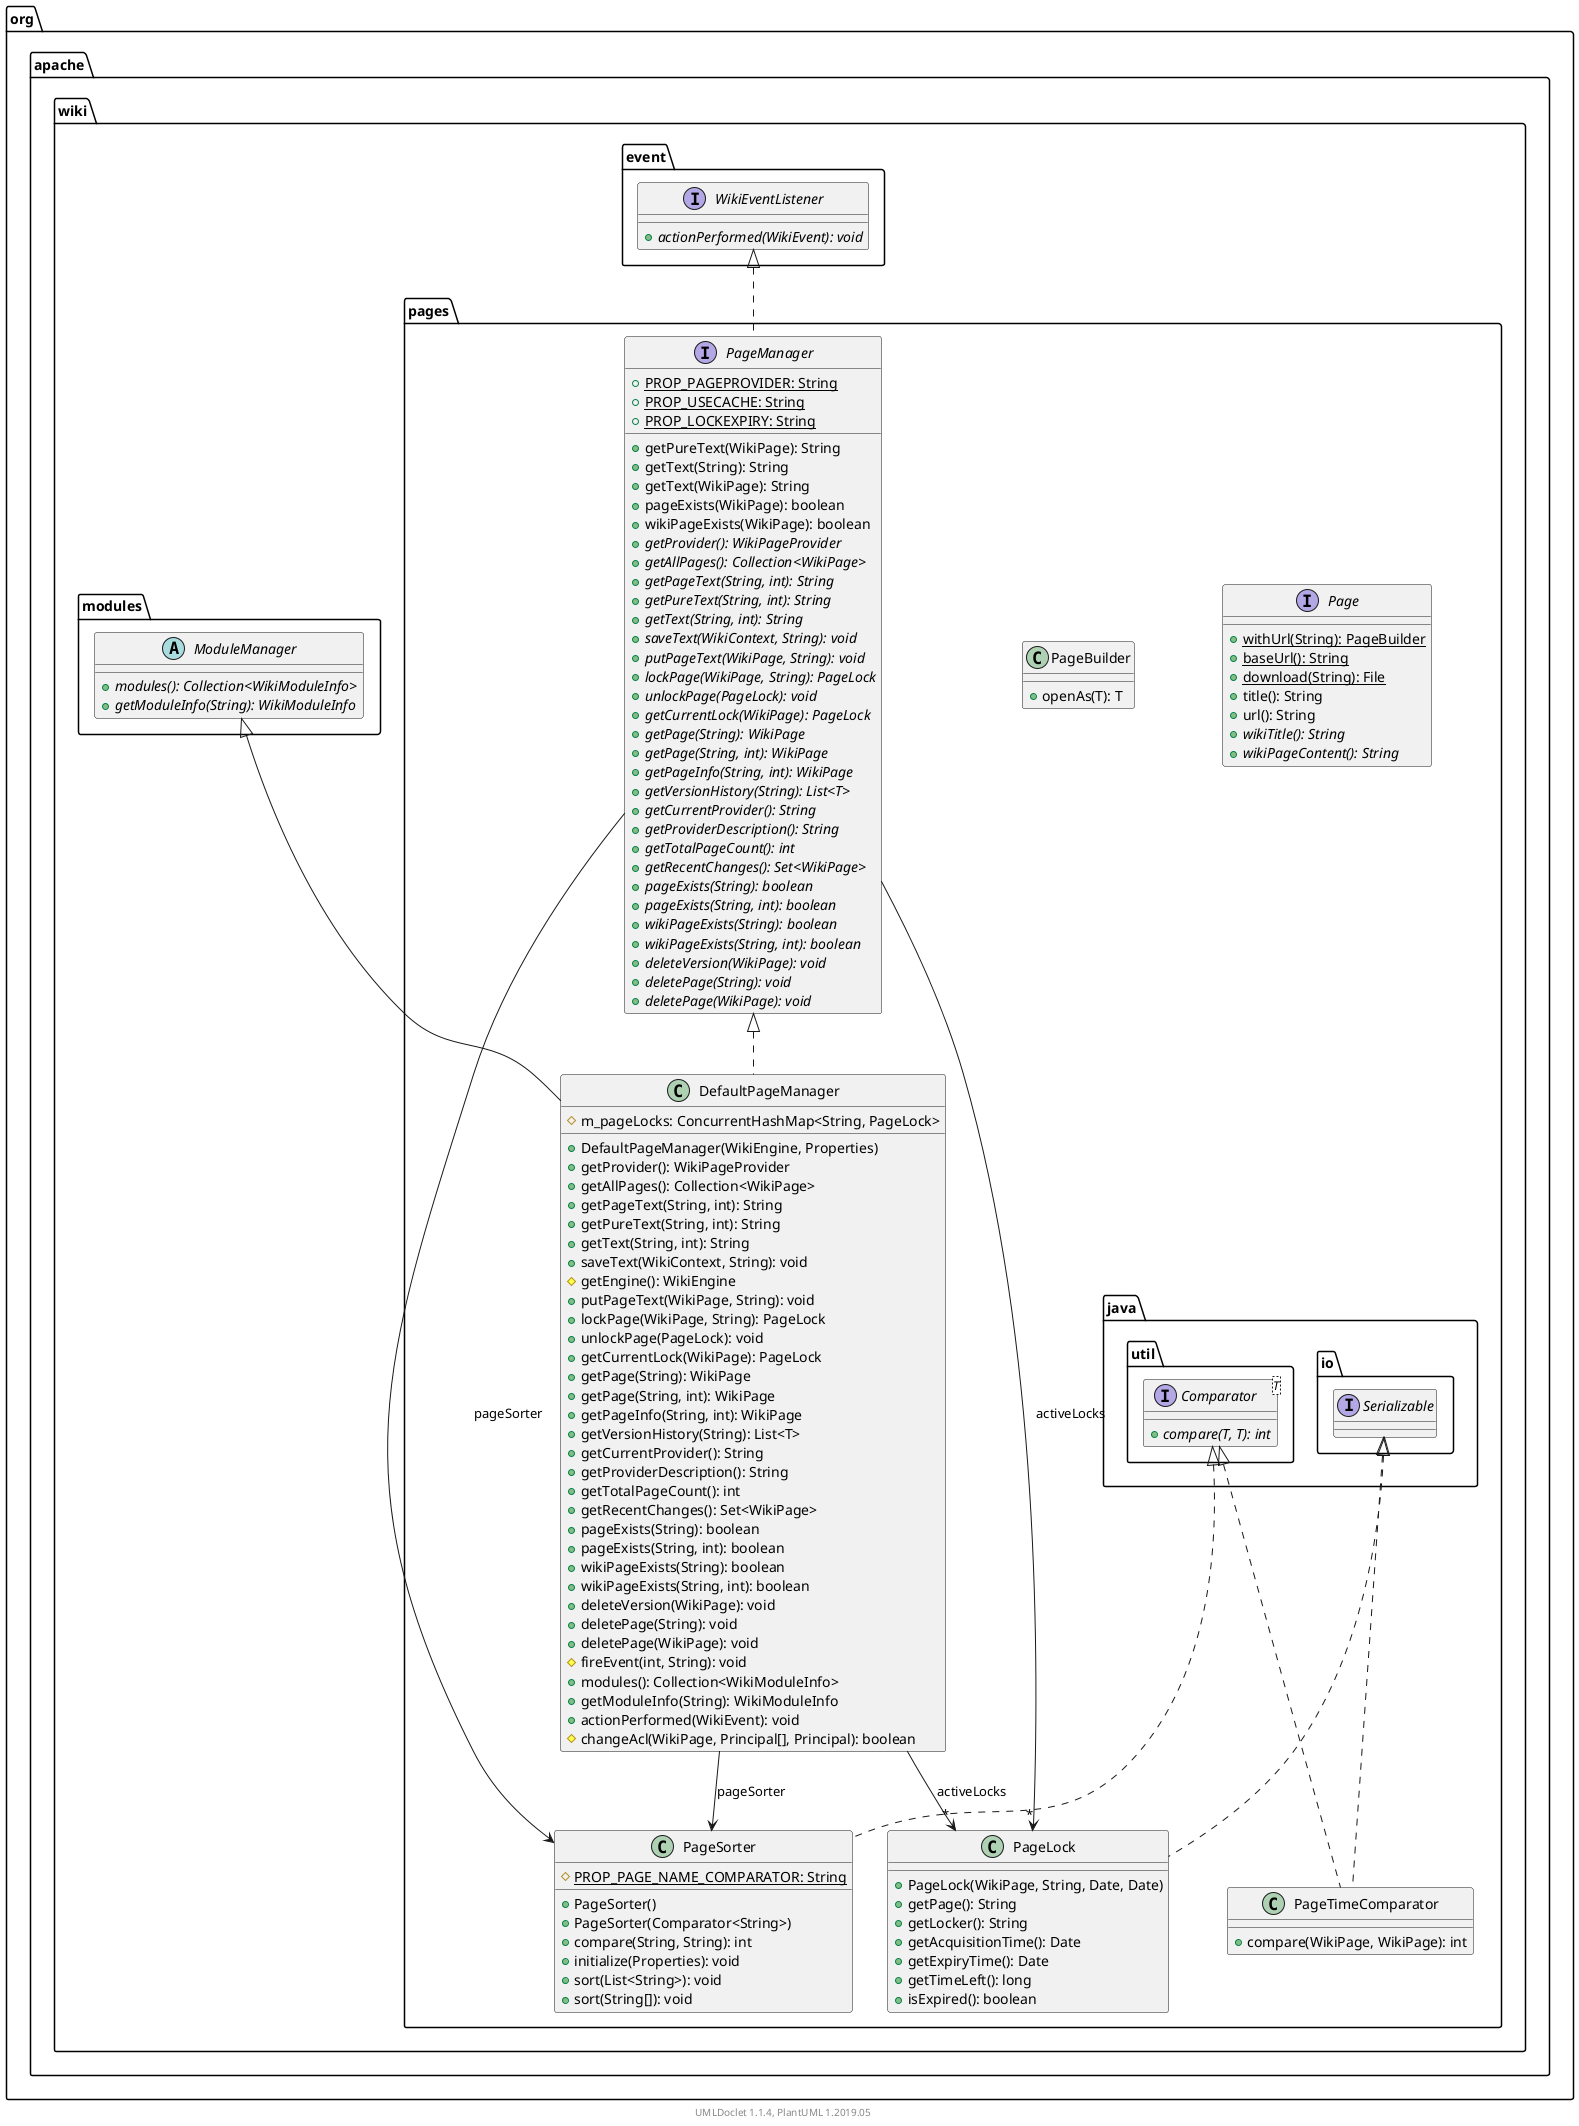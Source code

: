 @startuml

    namespace org.apache.wiki.pages {

        interface Page [[Page.html]] {
            {static} +withUrl(String): PageBuilder
            {static} +baseUrl(): String
            {static} +download(String): File
            +title(): String
            +url(): String
            {abstract} +wikiTitle(): String
            {abstract} +wikiPageContent(): String
        }

        class PageBuilder [[PageBuilder.html]] {
            +openAs(T): T
        }

        class PageSorter [[PageSorter.html]] {
            {static} #PROP_PAGE_NAME_COMPARATOR: String
            +PageSorter()
            +PageSorter(Comparator<String>)
            +compare(String, String): int
            +initialize(Properties): void
            +sort(List<String>): void
            +sort(String[]): void
        }

        interface PageManager [[PageManager.html]] {
            {static} +PROP_PAGEPROVIDER: String
            {static} +PROP_USECACHE: String
            {static} +PROP_LOCKEXPIRY: String
            +getPureText(WikiPage): String
            +getText(String): String
            +getText(WikiPage): String
            +pageExists(WikiPage): boolean
            +wikiPageExists(WikiPage): boolean
            {abstract} +getProvider(): WikiPageProvider
            {abstract} +getAllPages(): Collection<WikiPage>
            {abstract} +getPageText(String, int): String
            {abstract} +getPureText(String, int): String
            {abstract} +getText(String, int): String
            {abstract} +saveText(WikiContext, String): void
            {abstract} +putPageText(WikiPage, String): void
            {abstract} +lockPage(WikiPage, String): PageLock
            {abstract} +unlockPage(PageLock): void
            {abstract} +getCurrentLock(WikiPage): PageLock
            {abstract} +getPage(String): WikiPage
            {abstract} +getPage(String, int): WikiPage
            {abstract} +getPageInfo(String, int): WikiPage
            {abstract} +getVersionHistory(String): List<T>
            {abstract} +getCurrentProvider(): String
            {abstract} +getProviderDescription(): String
            {abstract} +getTotalPageCount(): int
            {abstract} +getRecentChanges(): Set<WikiPage>
            {abstract} +pageExists(String): boolean
            {abstract} +pageExists(String, int): boolean
            {abstract} +wikiPageExists(String): boolean
            {abstract} +wikiPageExists(String, int): boolean
            {abstract} +deleteVersion(WikiPage): void
            {abstract} +deletePage(String): void
            {abstract} +deletePage(WikiPage): void
        }

        class PageLock [[PageLock.html]] {
            +PageLock(WikiPage, String, Date, Date)
            +getPage(): String
            +getLocker(): String
            +getAcquisitionTime(): Date
            +getExpiryTime(): Date
            +getTimeLeft(): long
            +isExpired(): boolean
        }

        class DefaultPageManager [[DefaultPageManager.html]] {
            #m_pageLocks: ConcurrentHashMap<String, PageLock>
            +DefaultPageManager(WikiEngine, Properties)
            +getProvider(): WikiPageProvider
            +getAllPages(): Collection<WikiPage>
            +getPageText(String, int): String
            +getPureText(String, int): String
            +getText(String, int): String
            +saveText(WikiContext, String): void
            #getEngine(): WikiEngine
            +putPageText(WikiPage, String): void
            +lockPage(WikiPage, String): PageLock
            +unlockPage(PageLock): void
            +getCurrentLock(WikiPage): PageLock
            +getPage(String): WikiPage
            +getPage(String, int): WikiPage
            +getPageInfo(String, int): WikiPage
            +getVersionHistory(String): List<T>
            +getCurrentProvider(): String
            +getProviderDescription(): String
            +getTotalPageCount(): int
            +getRecentChanges(): Set<WikiPage>
            +pageExists(String): boolean
            +pageExists(String, int): boolean
            +wikiPageExists(String): boolean
            +wikiPageExists(String, int): boolean
            +deleteVersion(WikiPage): void
            +deletePage(String): void
            +deletePage(WikiPage): void
            #fireEvent(int, String): void
            +modules(): Collection<WikiModuleInfo>
            +getModuleInfo(String): WikiModuleInfo
            +actionPerformed(WikiEvent): void
            #changeAcl(WikiPage, Principal[], Principal): boolean
        }

        class PageTimeComparator [[PageTimeComparator.html]] {
            +compare(WikiPage, WikiPage): int
        }

        interface java.util.Comparator<T> {
            {abstract} +compare(T, T): int
        }
        java.util.Comparator <|.. PageSorter

        interface org.apache.wiki.event.WikiEventListener {
            {abstract} +actionPerformed(WikiEvent): void
        }
        org.apache.wiki.event.WikiEventListener <|.. PageManager

        interface java.io.Serializable
        java.io.Serializable <|.. PageLock

        abstract class org.apache.wiki.modules.ModuleManager {
            {abstract} +modules(): Collection<WikiModuleInfo>
            {abstract} +getModuleInfo(String): WikiModuleInfo
        }
        org.apache.wiki.modules.ModuleManager <|-- DefaultPageManager

        PageManager <|.. DefaultPageManager

        java.util.Comparator <|.. PageTimeComparator

        java.io.Serializable <|.. PageTimeComparator

        PageManager --> "*" PageLock: activeLocks

        PageManager --> PageSorter: pageSorter

        DefaultPageManager --> "*" PageLock: activeLocks

        DefaultPageManager --> PageSorter: pageSorter

    }


    center footer UMLDoclet 1.1.4, PlantUML 1.2019.05
@enduml

